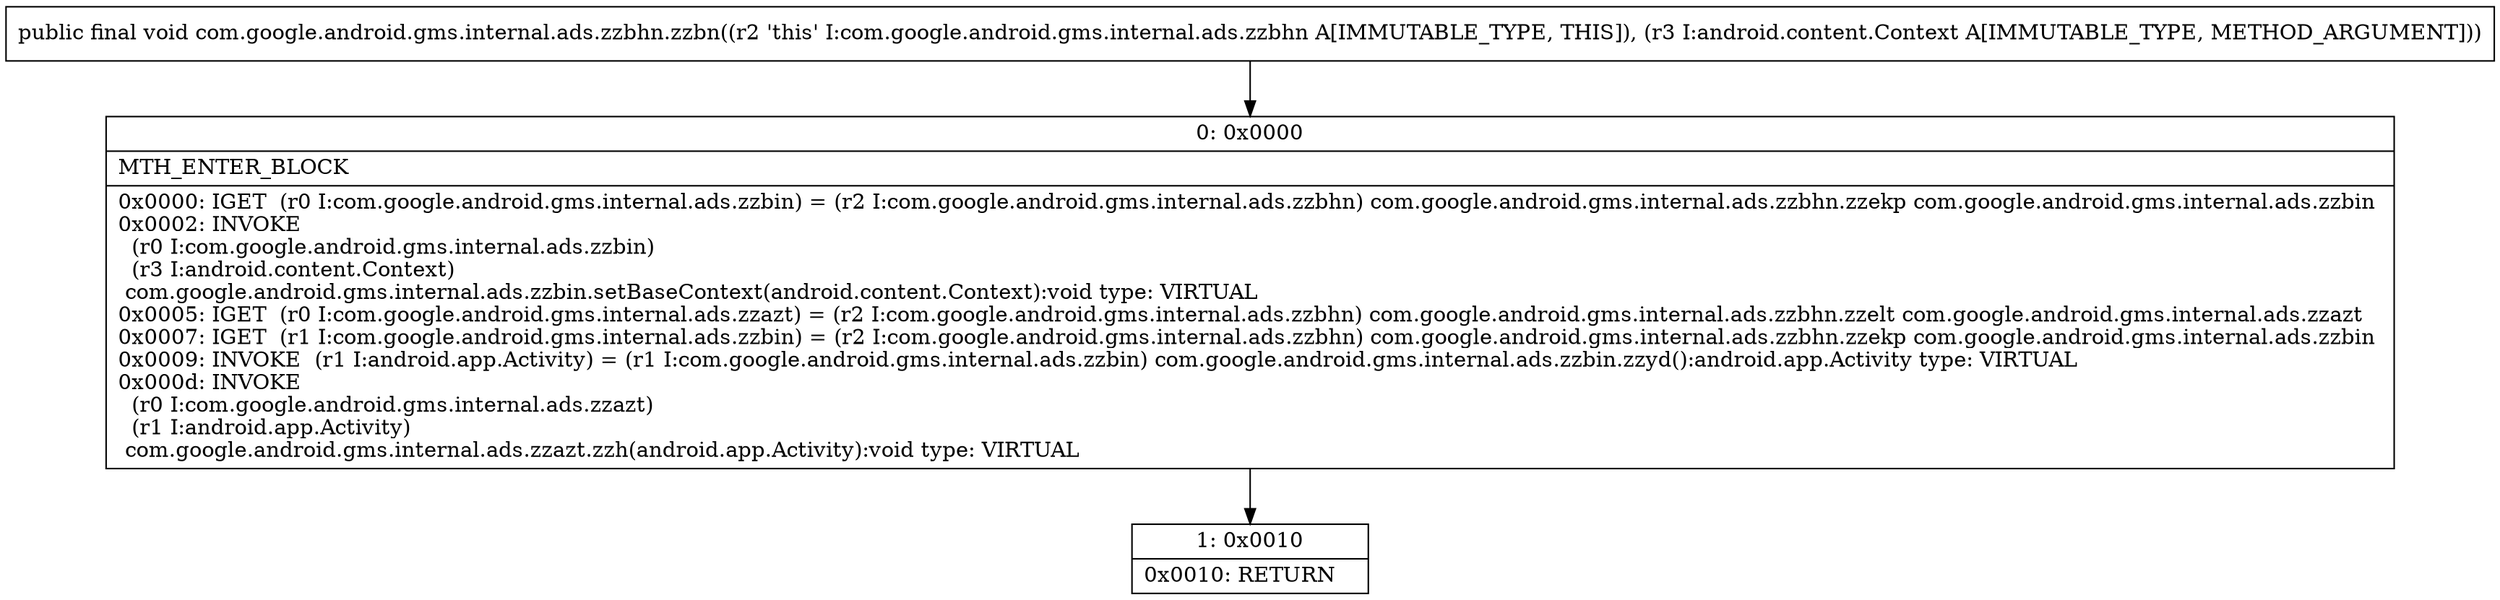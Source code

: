 digraph "CFG forcom.google.android.gms.internal.ads.zzbhn.zzbn(Landroid\/content\/Context;)V" {
Node_0 [shape=record,label="{0\:\ 0x0000|MTH_ENTER_BLOCK\l|0x0000: IGET  (r0 I:com.google.android.gms.internal.ads.zzbin) = (r2 I:com.google.android.gms.internal.ads.zzbhn) com.google.android.gms.internal.ads.zzbhn.zzekp com.google.android.gms.internal.ads.zzbin \l0x0002: INVOKE  \l  (r0 I:com.google.android.gms.internal.ads.zzbin)\l  (r3 I:android.content.Context)\l com.google.android.gms.internal.ads.zzbin.setBaseContext(android.content.Context):void type: VIRTUAL \l0x0005: IGET  (r0 I:com.google.android.gms.internal.ads.zzazt) = (r2 I:com.google.android.gms.internal.ads.zzbhn) com.google.android.gms.internal.ads.zzbhn.zzelt com.google.android.gms.internal.ads.zzazt \l0x0007: IGET  (r1 I:com.google.android.gms.internal.ads.zzbin) = (r2 I:com.google.android.gms.internal.ads.zzbhn) com.google.android.gms.internal.ads.zzbhn.zzekp com.google.android.gms.internal.ads.zzbin \l0x0009: INVOKE  (r1 I:android.app.Activity) = (r1 I:com.google.android.gms.internal.ads.zzbin) com.google.android.gms.internal.ads.zzbin.zzyd():android.app.Activity type: VIRTUAL \l0x000d: INVOKE  \l  (r0 I:com.google.android.gms.internal.ads.zzazt)\l  (r1 I:android.app.Activity)\l com.google.android.gms.internal.ads.zzazt.zzh(android.app.Activity):void type: VIRTUAL \l}"];
Node_1 [shape=record,label="{1\:\ 0x0010|0x0010: RETURN   \l}"];
MethodNode[shape=record,label="{public final void com.google.android.gms.internal.ads.zzbhn.zzbn((r2 'this' I:com.google.android.gms.internal.ads.zzbhn A[IMMUTABLE_TYPE, THIS]), (r3 I:android.content.Context A[IMMUTABLE_TYPE, METHOD_ARGUMENT])) }"];
MethodNode -> Node_0;
Node_0 -> Node_1;
}

